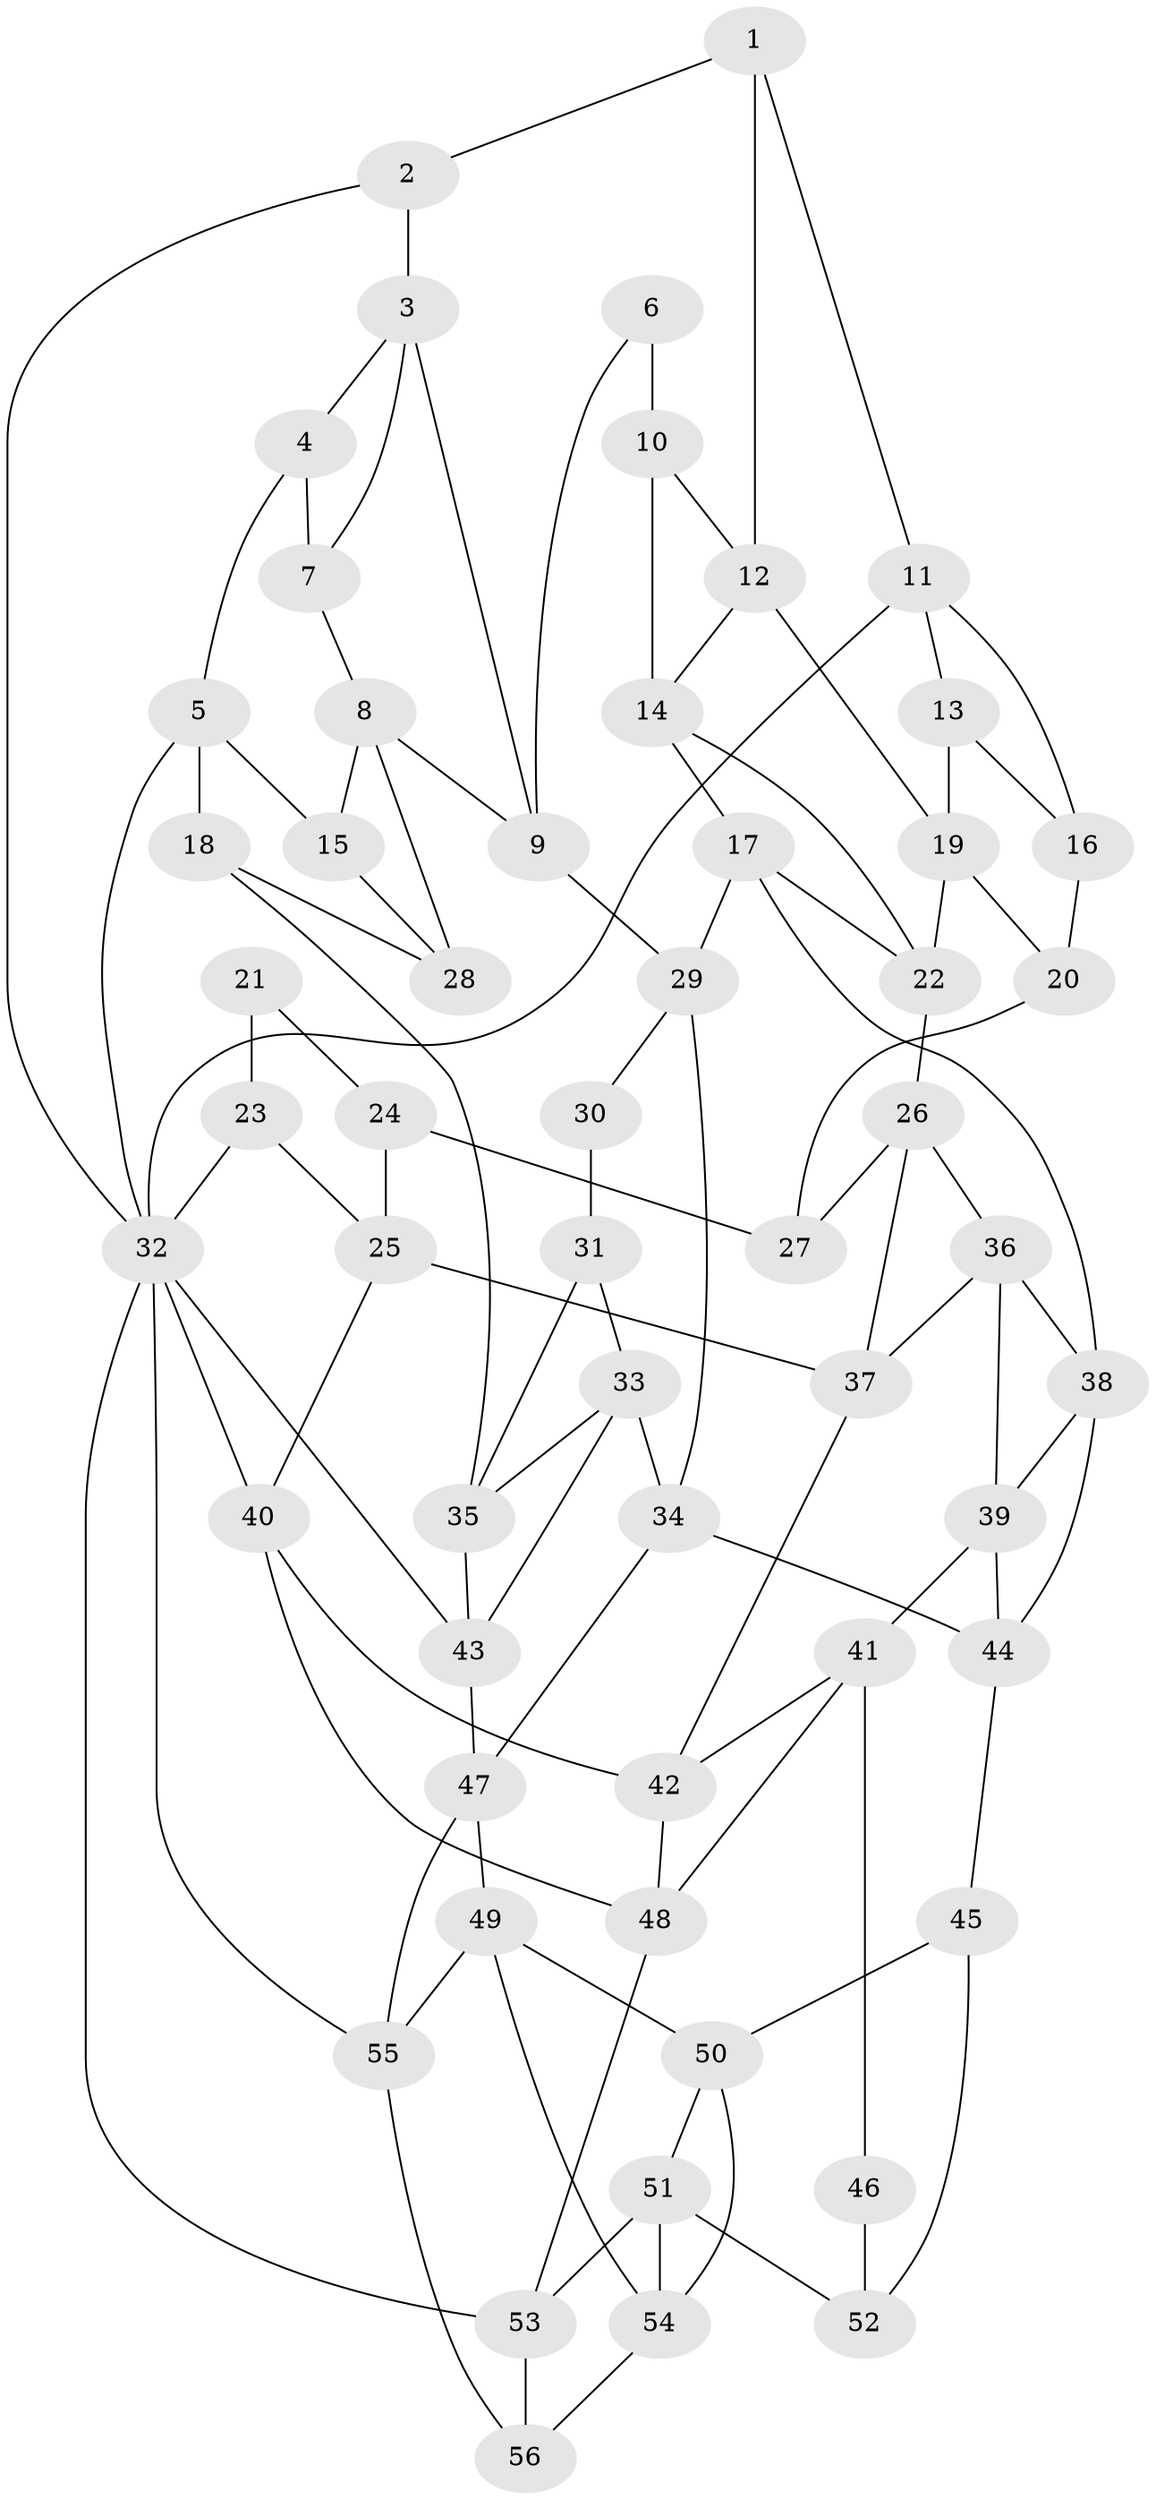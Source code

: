 // original degree distribution, {3: 0.05357142857142857, 5: 0.4642857142857143, 4: 0.21428571428571427, 6: 0.26785714285714285}
// Generated by graph-tools (version 1.1) at 2025/51/03/09/25 03:51:00]
// undirected, 56 vertices, 101 edges
graph export_dot {
graph [start="1"]
  node [color=gray90,style=filled];
  1;
  2;
  3;
  4;
  5;
  6;
  7;
  8;
  9;
  10;
  11;
  12;
  13;
  14;
  15;
  16;
  17;
  18;
  19;
  20;
  21;
  22;
  23;
  24;
  25;
  26;
  27;
  28;
  29;
  30;
  31;
  32;
  33;
  34;
  35;
  36;
  37;
  38;
  39;
  40;
  41;
  42;
  43;
  44;
  45;
  46;
  47;
  48;
  49;
  50;
  51;
  52;
  53;
  54;
  55;
  56;
  1 -- 2 [weight=1.0];
  1 -- 11 [weight=1.0];
  1 -- 12 [weight=1.0];
  2 -- 3 [weight=1.0];
  2 -- 32 [weight=1.0];
  3 -- 4 [weight=1.0];
  3 -- 7 [weight=1.0];
  3 -- 9 [weight=1.0];
  4 -- 5 [weight=1.0];
  4 -- 7 [weight=2.0];
  5 -- 15 [weight=1.0];
  5 -- 18 [weight=1.0];
  5 -- 32 [weight=1.0];
  6 -- 9 [weight=1.0];
  6 -- 10 [weight=2.0];
  7 -- 8 [weight=1.0];
  8 -- 9 [weight=1.0];
  8 -- 15 [weight=1.0];
  8 -- 28 [weight=1.0];
  9 -- 29 [weight=1.0];
  10 -- 12 [weight=1.0];
  10 -- 14 [weight=1.0];
  11 -- 13 [weight=1.0];
  11 -- 16 [weight=1.0];
  11 -- 32 [weight=1.0];
  12 -- 14 [weight=1.0];
  12 -- 19 [weight=1.0];
  13 -- 16 [weight=1.0];
  13 -- 19 [weight=1.0];
  14 -- 17 [weight=1.0];
  14 -- 22 [weight=1.0];
  15 -- 28 [weight=1.0];
  16 -- 20 [weight=1.0];
  17 -- 22 [weight=1.0];
  17 -- 29 [weight=1.0];
  17 -- 38 [weight=1.0];
  18 -- 28 [weight=1.0];
  18 -- 35 [weight=1.0];
  19 -- 20 [weight=1.0];
  19 -- 22 [weight=1.0];
  20 -- 27 [weight=1.0];
  21 -- 23 [weight=2.0];
  21 -- 24 [weight=1.0];
  22 -- 26 [weight=1.0];
  23 -- 25 [weight=1.0];
  23 -- 32 [weight=1.0];
  24 -- 25 [weight=1.0];
  24 -- 27 [weight=2.0];
  25 -- 37 [weight=1.0];
  25 -- 40 [weight=1.0];
  26 -- 27 [weight=1.0];
  26 -- 36 [weight=1.0];
  26 -- 37 [weight=1.0];
  29 -- 30 [weight=1.0];
  29 -- 34 [weight=1.0];
  30 -- 31 [weight=2.0];
  31 -- 33 [weight=1.0];
  31 -- 35 [weight=1.0];
  32 -- 40 [weight=1.0];
  32 -- 43 [weight=1.0];
  32 -- 53 [weight=1.0];
  32 -- 55 [weight=1.0];
  33 -- 34 [weight=1.0];
  33 -- 35 [weight=1.0];
  33 -- 43 [weight=1.0];
  34 -- 44 [weight=1.0];
  34 -- 47 [weight=1.0];
  35 -- 43 [weight=1.0];
  36 -- 37 [weight=1.0];
  36 -- 38 [weight=1.0];
  36 -- 39 [weight=1.0];
  37 -- 42 [weight=1.0];
  38 -- 39 [weight=1.0];
  38 -- 44 [weight=1.0];
  39 -- 41 [weight=1.0];
  39 -- 44 [weight=1.0];
  40 -- 42 [weight=1.0];
  40 -- 48 [weight=1.0];
  41 -- 42 [weight=1.0];
  41 -- 46 [weight=1.0];
  41 -- 48 [weight=1.0];
  42 -- 48 [weight=1.0];
  43 -- 47 [weight=1.0];
  44 -- 45 [weight=1.0];
  45 -- 50 [weight=1.0];
  45 -- 52 [weight=1.0];
  46 -- 52 [weight=2.0];
  47 -- 49 [weight=1.0];
  47 -- 55 [weight=1.0];
  48 -- 53 [weight=1.0];
  49 -- 50 [weight=1.0];
  49 -- 54 [weight=1.0];
  49 -- 55 [weight=1.0];
  50 -- 51 [weight=1.0];
  50 -- 54 [weight=1.0];
  51 -- 52 [weight=1.0];
  51 -- 53 [weight=1.0];
  51 -- 54 [weight=1.0];
  53 -- 56 [weight=1.0];
  54 -- 56 [weight=1.0];
  55 -- 56 [weight=1.0];
}
